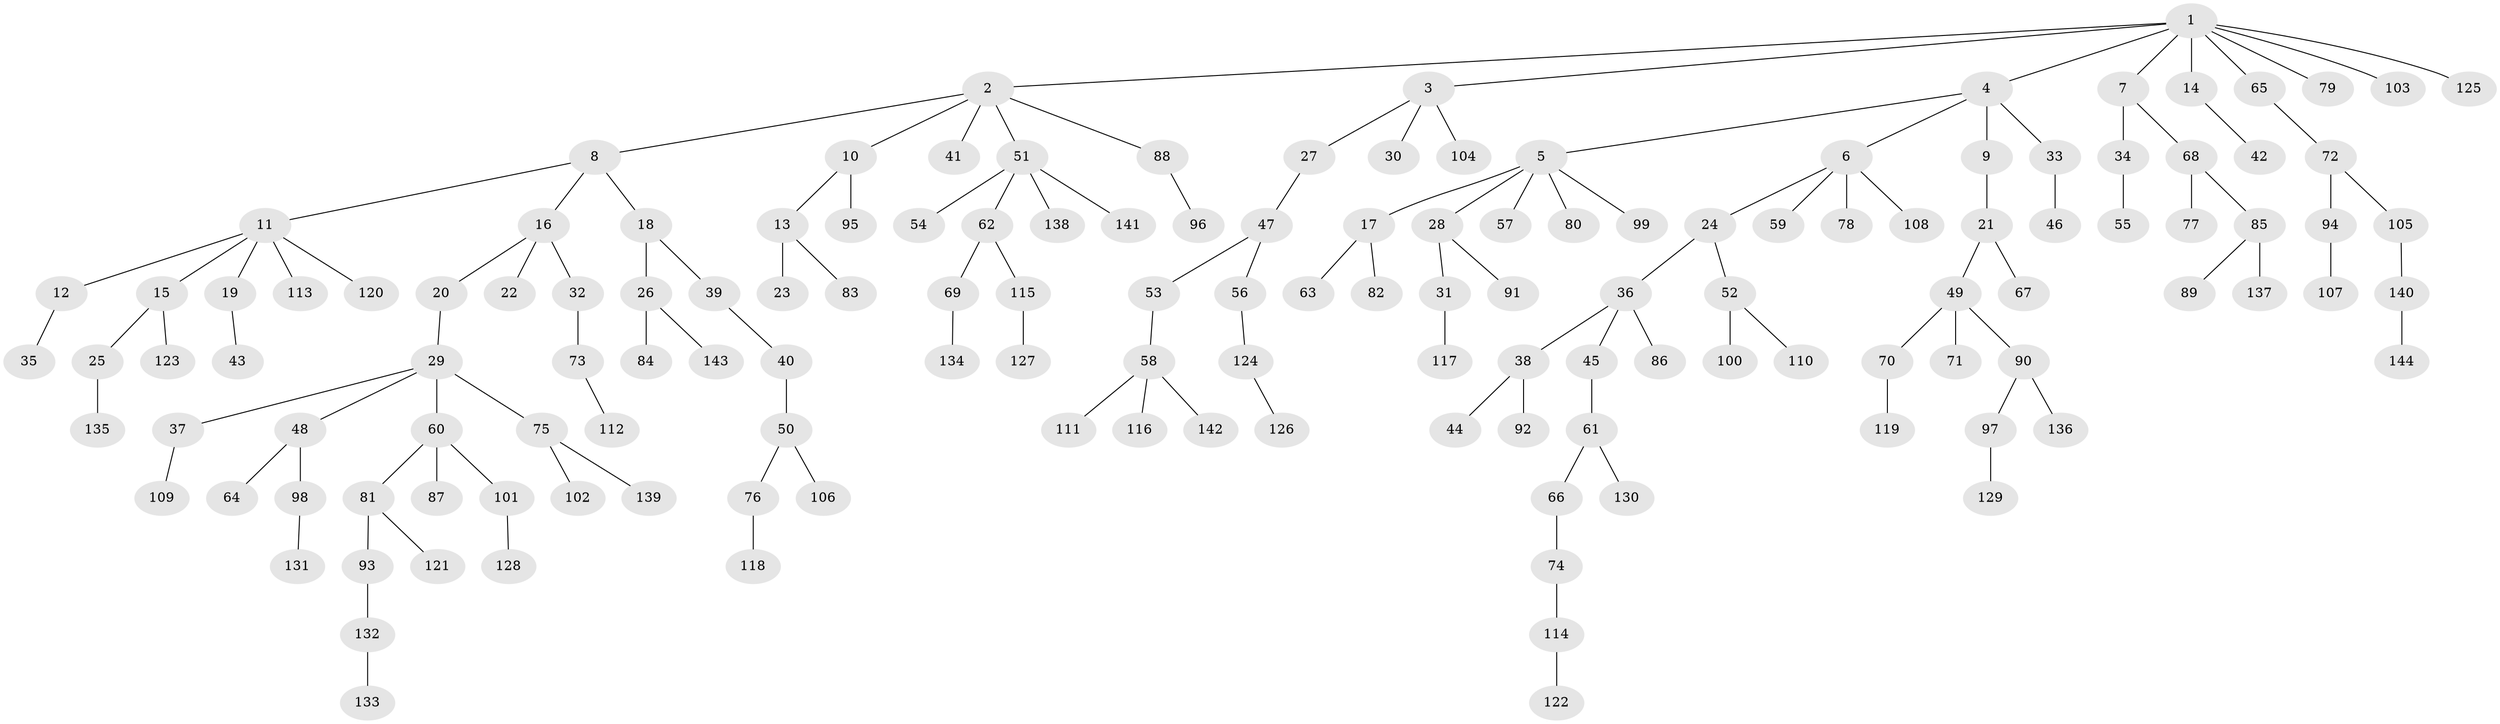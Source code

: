 // coarse degree distribution, {5: 0.05172413793103448, 3: 0.08620689655172414, 2: 0.27586206896551724, 4: 0.06896551724137931, 7: 0.017241379310344827, 1: 0.5}
// Generated by graph-tools (version 1.1) at 2025/37/03/04/25 23:37:28]
// undirected, 144 vertices, 143 edges
graph export_dot {
  node [color=gray90,style=filled];
  1;
  2;
  3;
  4;
  5;
  6;
  7;
  8;
  9;
  10;
  11;
  12;
  13;
  14;
  15;
  16;
  17;
  18;
  19;
  20;
  21;
  22;
  23;
  24;
  25;
  26;
  27;
  28;
  29;
  30;
  31;
  32;
  33;
  34;
  35;
  36;
  37;
  38;
  39;
  40;
  41;
  42;
  43;
  44;
  45;
  46;
  47;
  48;
  49;
  50;
  51;
  52;
  53;
  54;
  55;
  56;
  57;
  58;
  59;
  60;
  61;
  62;
  63;
  64;
  65;
  66;
  67;
  68;
  69;
  70;
  71;
  72;
  73;
  74;
  75;
  76;
  77;
  78;
  79;
  80;
  81;
  82;
  83;
  84;
  85;
  86;
  87;
  88;
  89;
  90;
  91;
  92;
  93;
  94;
  95;
  96;
  97;
  98;
  99;
  100;
  101;
  102;
  103;
  104;
  105;
  106;
  107;
  108;
  109;
  110;
  111;
  112;
  113;
  114;
  115;
  116;
  117;
  118;
  119;
  120;
  121;
  122;
  123;
  124;
  125;
  126;
  127;
  128;
  129;
  130;
  131;
  132;
  133;
  134;
  135;
  136;
  137;
  138;
  139;
  140;
  141;
  142;
  143;
  144;
  1 -- 2;
  1 -- 3;
  1 -- 4;
  1 -- 7;
  1 -- 14;
  1 -- 65;
  1 -- 79;
  1 -- 103;
  1 -- 125;
  2 -- 8;
  2 -- 10;
  2 -- 41;
  2 -- 51;
  2 -- 88;
  3 -- 27;
  3 -- 30;
  3 -- 104;
  4 -- 5;
  4 -- 6;
  4 -- 9;
  4 -- 33;
  5 -- 17;
  5 -- 28;
  5 -- 57;
  5 -- 80;
  5 -- 99;
  6 -- 24;
  6 -- 59;
  6 -- 78;
  6 -- 108;
  7 -- 34;
  7 -- 68;
  8 -- 11;
  8 -- 16;
  8 -- 18;
  9 -- 21;
  10 -- 13;
  10 -- 95;
  11 -- 12;
  11 -- 15;
  11 -- 19;
  11 -- 113;
  11 -- 120;
  12 -- 35;
  13 -- 23;
  13 -- 83;
  14 -- 42;
  15 -- 25;
  15 -- 123;
  16 -- 20;
  16 -- 22;
  16 -- 32;
  17 -- 63;
  17 -- 82;
  18 -- 26;
  18 -- 39;
  19 -- 43;
  20 -- 29;
  21 -- 49;
  21 -- 67;
  24 -- 36;
  24 -- 52;
  25 -- 135;
  26 -- 84;
  26 -- 143;
  27 -- 47;
  28 -- 31;
  28 -- 91;
  29 -- 37;
  29 -- 48;
  29 -- 60;
  29 -- 75;
  31 -- 117;
  32 -- 73;
  33 -- 46;
  34 -- 55;
  36 -- 38;
  36 -- 45;
  36 -- 86;
  37 -- 109;
  38 -- 44;
  38 -- 92;
  39 -- 40;
  40 -- 50;
  45 -- 61;
  47 -- 53;
  47 -- 56;
  48 -- 64;
  48 -- 98;
  49 -- 70;
  49 -- 71;
  49 -- 90;
  50 -- 76;
  50 -- 106;
  51 -- 54;
  51 -- 62;
  51 -- 138;
  51 -- 141;
  52 -- 100;
  52 -- 110;
  53 -- 58;
  56 -- 124;
  58 -- 111;
  58 -- 116;
  58 -- 142;
  60 -- 81;
  60 -- 87;
  60 -- 101;
  61 -- 66;
  61 -- 130;
  62 -- 69;
  62 -- 115;
  65 -- 72;
  66 -- 74;
  68 -- 77;
  68 -- 85;
  69 -- 134;
  70 -- 119;
  72 -- 94;
  72 -- 105;
  73 -- 112;
  74 -- 114;
  75 -- 102;
  75 -- 139;
  76 -- 118;
  81 -- 93;
  81 -- 121;
  85 -- 89;
  85 -- 137;
  88 -- 96;
  90 -- 97;
  90 -- 136;
  93 -- 132;
  94 -- 107;
  97 -- 129;
  98 -- 131;
  101 -- 128;
  105 -- 140;
  114 -- 122;
  115 -- 127;
  124 -- 126;
  132 -- 133;
  140 -- 144;
}
